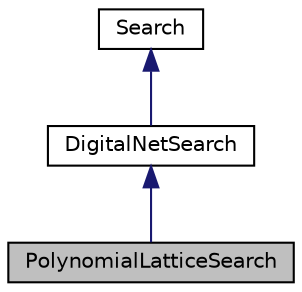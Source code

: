 digraph "PolynomialLatticeSearch"
{
 // INTERACTIVE_SVG=YES
  bgcolor="transparent";
  edge [fontname="Helvetica",fontsize="10",labelfontname="Helvetica",labelfontsize="10"];
  node [fontname="Helvetica",fontsize="10",shape=record];
  Node0 [label="PolynomialLatticeSearch",height=0.2,width=0.4,color="black", fillcolor="grey75", style="filled", fontcolor="black"];
  Node1 -> Node0 [dir="back",color="midnightblue",fontsize="10",style="solid",fontname="Helvetica"];
  Node1 [label="DigitalNetSearch",height=0.2,width=0.4,color="black",URL="$d7/dd8/classumontreal_1_1ssj_1_1latnetbuilder_1_1DigitalNetSearch.html",tooltip="Class for the search of good digital nets using LatNet Builder. "];
  Node2 -> Node1 [dir="back",color="midnightblue",fontsize="10",style="solid",fontname="Helvetica"];
  Node2 [label="Search",height=0.2,width=0.4,color="black",URL="$dd/dc8/classumontreal_1_1ssj_1_1latnetbuilder_1_1Search.html",tooltip="Abstract class for the search of highly uniform point sets with LatNet Builder. "];
}
